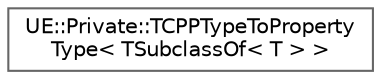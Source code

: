 digraph "Graphical Class Hierarchy"
{
 // INTERACTIVE_SVG=YES
 // LATEX_PDF_SIZE
  bgcolor="transparent";
  edge [fontname=Helvetica,fontsize=10,labelfontname=Helvetica,labelfontsize=10];
  node [fontname=Helvetica,fontsize=10,shape=box,height=0.2,width=0.4];
  rankdir="LR";
  Node0 [id="Node000000",label="UE::Private::TCPPTypeToProperty\lType\< TSubclassOf\< T \> \>",height=0.2,width=0.4,color="grey40", fillcolor="white", style="filled",URL="$d2/d64/structUE_1_1Private_1_1TCPPTypeToPropertyType_3_01TSubclassOf_3_01T_01_4_01_4.html",tooltip=" "];
}
